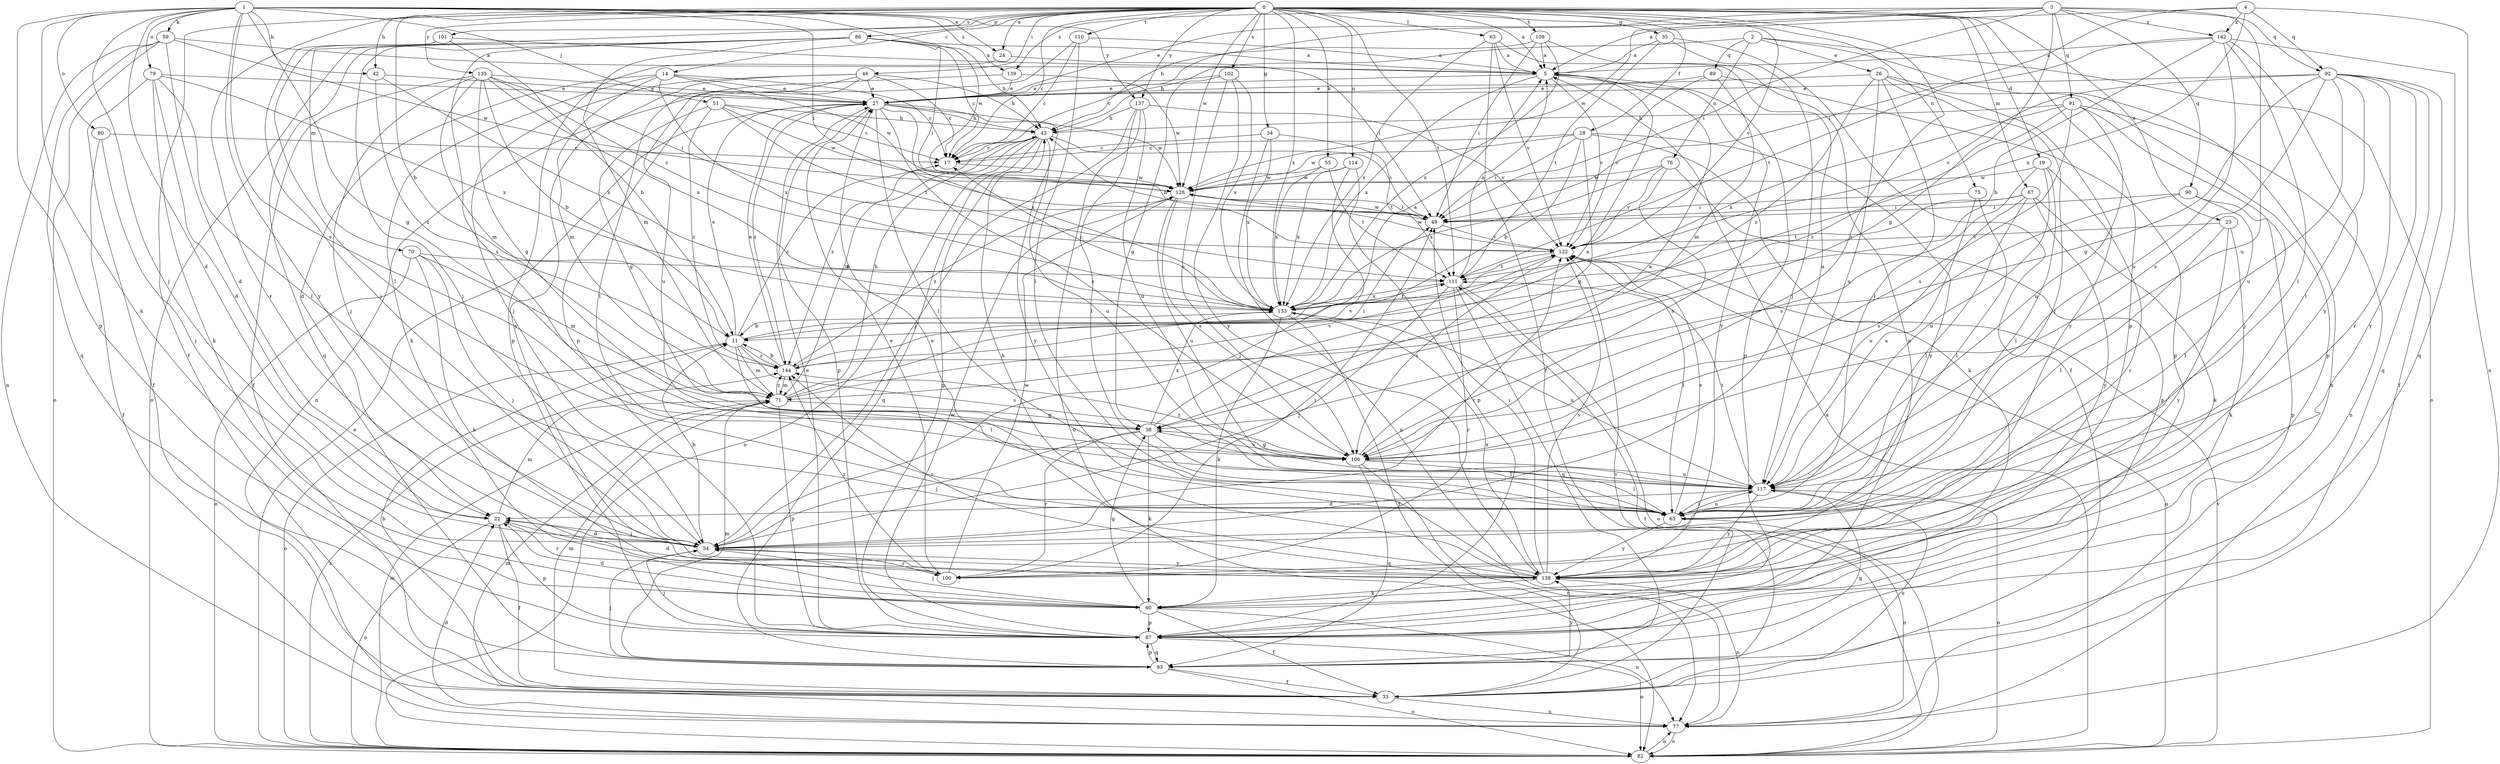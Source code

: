 strict digraph  {
0;
1;
2;
3;
4;
5;
11;
14;
17;
19;
22;
23;
24;
26;
27;
28;
33;
34;
35;
38;
42;
43;
46;
49;
51;
54;
55;
59;
60;
63;
65;
67;
70;
71;
75;
76;
77;
79;
80;
82;
86;
87;
89;
90;
91;
92;
93;
100;
101;
102;
106;
108;
110;
111;
114;
117;
122;
128;
133;
135;
137;
138;
139;
142;
144;
0 -> 5  [label=a];
0 -> 11  [label=b];
0 -> 14  [label=c];
0 -> 17  [label=c];
0 -> 19  [label=d];
0 -> 23  [label=e];
0 -> 24  [label=e];
0 -> 28  [label=f];
0 -> 33  [label=f];
0 -> 34  [label=g];
0 -> 35  [label=g];
0 -> 42  [label=h];
0 -> 46  [label=i];
0 -> 55  [label=k];
0 -> 63  [label=l];
0 -> 67  [label=m];
0 -> 70  [label=m];
0 -> 75  [label=n];
0 -> 86  [label=p];
0 -> 87  [label=p];
0 -> 100  [label=r];
0 -> 101  [label=s];
0 -> 102  [label=s];
0 -> 106  [label=s];
0 -> 108  [label=t];
0 -> 110  [label=t];
0 -> 111  [label=t];
0 -> 114  [label=u];
0 -> 122  [label=v];
0 -> 128  [label=w];
0 -> 133  [label=x];
0 -> 135  [label=y];
0 -> 137  [label=y];
1 -> 22  [label=d];
1 -> 24  [label=e];
1 -> 38  [label=g];
1 -> 42  [label=h];
1 -> 49  [label=i];
1 -> 51  [label=j];
1 -> 54  [label=j];
1 -> 59  [label=k];
1 -> 60  [label=k];
1 -> 79  [label=o];
1 -> 80  [label=o];
1 -> 87  [label=p];
1 -> 106  [label=s];
1 -> 128  [label=w];
1 -> 137  [label=y];
1 -> 138  [label=y];
1 -> 139  [label=z];
2 -> 26  [label=e];
2 -> 43  [label=h];
2 -> 76  [label=n];
2 -> 77  [label=n];
2 -> 82  [label=o];
2 -> 89  [label=q];
3 -> 27  [label=e];
3 -> 38  [label=g];
3 -> 43  [label=h];
3 -> 49  [label=i];
3 -> 90  [label=q];
3 -> 91  [label=q];
3 -> 92  [label=q];
3 -> 117  [label=u];
3 -> 128  [label=w];
3 -> 139  [label=z];
3 -> 142  [label=z];
4 -> 5  [label=a];
4 -> 49  [label=i];
4 -> 77  [label=n];
4 -> 92  [label=q];
4 -> 133  [label=x];
4 -> 142  [label=z];
5 -> 27  [label=e];
5 -> 87  [label=p];
5 -> 122  [label=v];
5 -> 133  [label=x];
5 -> 138  [label=y];
11 -> 5  [label=a];
11 -> 17  [label=c];
11 -> 27  [label=e];
11 -> 65  [label=l];
11 -> 71  [label=m];
11 -> 82  [label=o];
11 -> 106  [label=s];
11 -> 144  [label=z];
14 -> 17  [label=c];
14 -> 22  [label=d];
14 -> 27  [label=e];
14 -> 60  [label=k];
14 -> 71  [label=m];
14 -> 128  [label=w];
14 -> 133  [label=x];
17 -> 128  [label=w];
19 -> 65  [label=l];
19 -> 100  [label=r];
19 -> 106  [label=s];
19 -> 117  [label=u];
19 -> 128  [label=w];
22 -> 33  [label=f];
22 -> 54  [label=j];
22 -> 71  [label=m];
22 -> 82  [label=o];
22 -> 87  [label=p];
22 -> 100  [label=r];
23 -> 60  [label=k];
23 -> 65  [label=l];
23 -> 122  [label=v];
23 -> 138  [label=y];
24 -> 49  [label=i];
24 -> 87  [label=p];
26 -> 27  [label=e];
26 -> 54  [label=j];
26 -> 65  [label=l];
26 -> 87  [label=p];
26 -> 117  [label=u];
26 -> 138  [label=y];
26 -> 144  [label=z];
27 -> 43  [label=h];
27 -> 65  [label=l];
27 -> 87  [label=p];
27 -> 106  [label=s];
27 -> 128  [label=w];
27 -> 133  [label=x];
27 -> 138  [label=y];
27 -> 144  [label=z];
28 -> 11  [label=b];
28 -> 17  [label=c];
28 -> 38  [label=g];
28 -> 49  [label=i];
28 -> 60  [label=k];
28 -> 128  [label=w];
28 -> 138  [label=y];
33 -> 11  [label=b];
33 -> 71  [label=m];
33 -> 77  [label=n];
33 -> 117  [label=u];
33 -> 122  [label=v];
34 -> 17  [label=c];
34 -> 77  [label=n];
34 -> 111  [label=t];
34 -> 133  [label=x];
35 -> 5  [label=a];
35 -> 33  [label=f];
35 -> 54  [label=j];
35 -> 111  [label=t];
38 -> 5  [label=a];
38 -> 54  [label=j];
38 -> 60  [label=k];
38 -> 65  [label=l];
38 -> 100  [label=r];
38 -> 106  [label=s];
38 -> 133  [label=x];
42 -> 27  [label=e];
42 -> 133  [label=x];
42 -> 144  [label=z];
43 -> 17  [label=c];
43 -> 49  [label=i];
43 -> 71  [label=m];
43 -> 82  [label=o];
43 -> 87  [label=p];
43 -> 93  [label=q];
43 -> 117  [label=u];
43 -> 144  [label=z];
46 -> 17  [label=c];
46 -> 27  [label=e];
46 -> 43  [label=h];
46 -> 54  [label=j];
46 -> 65  [label=l];
46 -> 117  [label=u];
46 -> 138  [label=y];
49 -> 122  [label=v];
49 -> 128  [label=w];
51 -> 17  [label=c];
51 -> 38  [label=g];
51 -> 43  [label=h];
51 -> 111  [label=t];
51 -> 128  [label=w];
51 -> 144  [label=z];
54 -> 11  [label=b];
54 -> 22  [label=d];
54 -> 100  [label=r];
54 -> 122  [label=v];
54 -> 138  [label=y];
55 -> 111  [label=t];
55 -> 128  [label=w];
55 -> 133  [label=x];
59 -> 5  [label=a];
59 -> 22  [label=d];
59 -> 77  [label=n];
59 -> 82  [label=o];
59 -> 93  [label=q];
59 -> 128  [label=w];
60 -> 22  [label=d];
60 -> 33  [label=f];
60 -> 38  [label=g];
60 -> 54  [label=j];
60 -> 77  [label=n];
60 -> 87  [label=p];
63 -> 5  [label=a];
63 -> 33  [label=f];
63 -> 117  [label=u];
63 -> 122  [label=v];
63 -> 133  [label=x];
65 -> 77  [label=n];
65 -> 117  [label=u];
65 -> 122  [label=v];
65 -> 138  [label=y];
67 -> 49  [label=i];
67 -> 60  [label=k];
67 -> 65  [label=l];
67 -> 111  [label=t];
67 -> 117  [label=u];
67 -> 138  [label=y];
70 -> 54  [label=j];
70 -> 60  [label=k];
70 -> 71  [label=m];
70 -> 82  [label=o];
70 -> 111  [label=t];
71 -> 38  [label=g];
71 -> 43  [label=h];
71 -> 49  [label=i];
71 -> 87  [label=p];
71 -> 122  [label=v];
71 -> 144  [label=z];
75 -> 49  [label=i];
75 -> 65  [label=l];
75 -> 117  [label=u];
76 -> 87  [label=p];
76 -> 106  [label=s];
76 -> 122  [label=v];
76 -> 128  [label=w];
76 -> 133  [label=x];
77 -> 22  [label=d];
77 -> 71  [label=m];
77 -> 82  [label=o];
79 -> 22  [label=d];
79 -> 27  [label=e];
79 -> 33  [label=f];
79 -> 60  [label=k];
79 -> 65  [label=l];
79 -> 133  [label=x];
80 -> 17  [label=c];
80 -> 33  [label=f];
80 -> 54  [label=j];
82 -> 5  [label=a];
82 -> 27  [label=e];
82 -> 71  [label=m];
82 -> 77  [label=n];
82 -> 111  [label=t];
82 -> 122  [label=v];
82 -> 144  [label=z];
86 -> 5  [label=a];
86 -> 17  [label=c];
86 -> 43  [label=h];
86 -> 49  [label=i];
86 -> 54  [label=j];
86 -> 71  [label=m];
86 -> 82  [label=o];
86 -> 93  [label=q];
86 -> 106  [label=s];
87 -> 27  [label=e];
87 -> 54  [label=j];
87 -> 82  [label=o];
87 -> 93  [label=q];
87 -> 128  [label=w];
89 -> 27  [label=e];
89 -> 71  [label=m];
89 -> 87  [label=p];
89 -> 122  [label=v];
90 -> 49  [label=i];
90 -> 65  [label=l];
90 -> 87  [label=p];
90 -> 106  [label=s];
91 -> 43  [label=h];
91 -> 54  [label=j];
91 -> 77  [label=n];
91 -> 106  [label=s];
91 -> 117  [label=u];
91 -> 133  [label=x];
91 -> 144  [label=z];
92 -> 27  [label=e];
92 -> 33  [label=f];
92 -> 38  [label=g];
92 -> 65  [label=l];
92 -> 93  [label=q];
92 -> 100  [label=r];
92 -> 106  [label=s];
92 -> 117  [label=u];
92 -> 122  [label=v];
92 -> 138  [label=y];
93 -> 33  [label=f];
93 -> 54  [label=j];
93 -> 71  [label=m];
93 -> 82  [label=o];
93 -> 87  [label=p];
93 -> 138  [label=y];
100 -> 27  [label=e];
100 -> 49  [label=i];
100 -> 128  [label=w];
100 -> 144  [label=z];
101 -> 5  [label=a];
101 -> 11  [label=b];
101 -> 54  [label=j];
101 -> 65  [label=l];
102 -> 27  [label=e];
102 -> 38  [label=g];
102 -> 106  [label=s];
102 -> 133  [label=x];
102 -> 138  [label=y];
106 -> 5  [label=a];
106 -> 38  [label=g];
106 -> 65  [label=l];
106 -> 77  [label=n];
106 -> 93  [label=q];
106 -> 117  [label=u];
106 -> 144  [label=z];
108 -> 5  [label=a];
108 -> 17  [label=c];
108 -> 49  [label=i];
108 -> 87  [label=p];
108 -> 133  [label=x];
110 -> 5  [label=a];
110 -> 17  [label=c];
110 -> 65  [label=l];
110 -> 87  [label=p];
111 -> 5  [label=a];
111 -> 54  [label=j];
111 -> 82  [label=o];
111 -> 93  [label=q];
111 -> 100  [label=r];
111 -> 133  [label=x];
114 -> 54  [label=j];
114 -> 87  [label=p];
114 -> 128  [label=w];
114 -> 133  [label=x];
117 -> 22  [label=d];
117 -> 65  [label=l];
117 -> 82  [label=o];
117 -> 93  [label=q];
117 -> 111  [label=t];
117 -> 138  [label=y];
122 -> 43  [label=h];
122 -> 65  [label=l];
122 -> 82  [label=o];
122 -> 106  [label=s];
122 -> 111  [label=t];
122 -> 128  [label=w];
128 -> 49  [label=i];
128 -> 106  [label=s];
128 -> 117  [label=u];
128 -> 144  [label=z];
133 -> 11  [label=b];
133 -> 17  [label=c];
133 -> 33  [label=f];
133 -> 60  [label=k];
133 -> 111  [label=t];
133 -> 117  [label=u];
135 -> 11  [label=b];
135 -> 27  [label=e];
135 -> 33  [label=f];
135 -> 38  [label=g];
135 -> 49  [label=i];
135 -> 54  [label=j];
135 -> 71  [label=m];
135 -> 122  [label=v];
135 -> 133  [label=x];
137 -> 43  [label=h];
137 -> 54  [label=j];
137 -> 65  [label=l];
137 -> 82  [label=o];
137 -> 117  [label=u];
137 -> 122  [label=v];
138 -> 22  [label=d];
138 -> 27  [label=e];
138 -> 43  [label=h];
138 -> 49  [label=i];
138 -> 60  [label=k];
138 -> 77  [label=n];
138 -> 122  [label=v];
138 -> 133  [label=x];
138 -> 144  [label=z];
139 -> 27  [label=e];
139 -> 77  [label=n];
139 -> 128  [label=w];
142 -> 5  [label=a];
142 -> 11  [label=b];
142 -> 65  [label=l];
142 -> 93  [label=q];
142 -> 111  [label=t];
142 -> 117  [label=u];
142 -> 138  [label=y];
144 -> 11  [label=b];
144 -> 27  [label=e];
144 -> 71  [label=m];
144 -> 122  [label=v];
}
